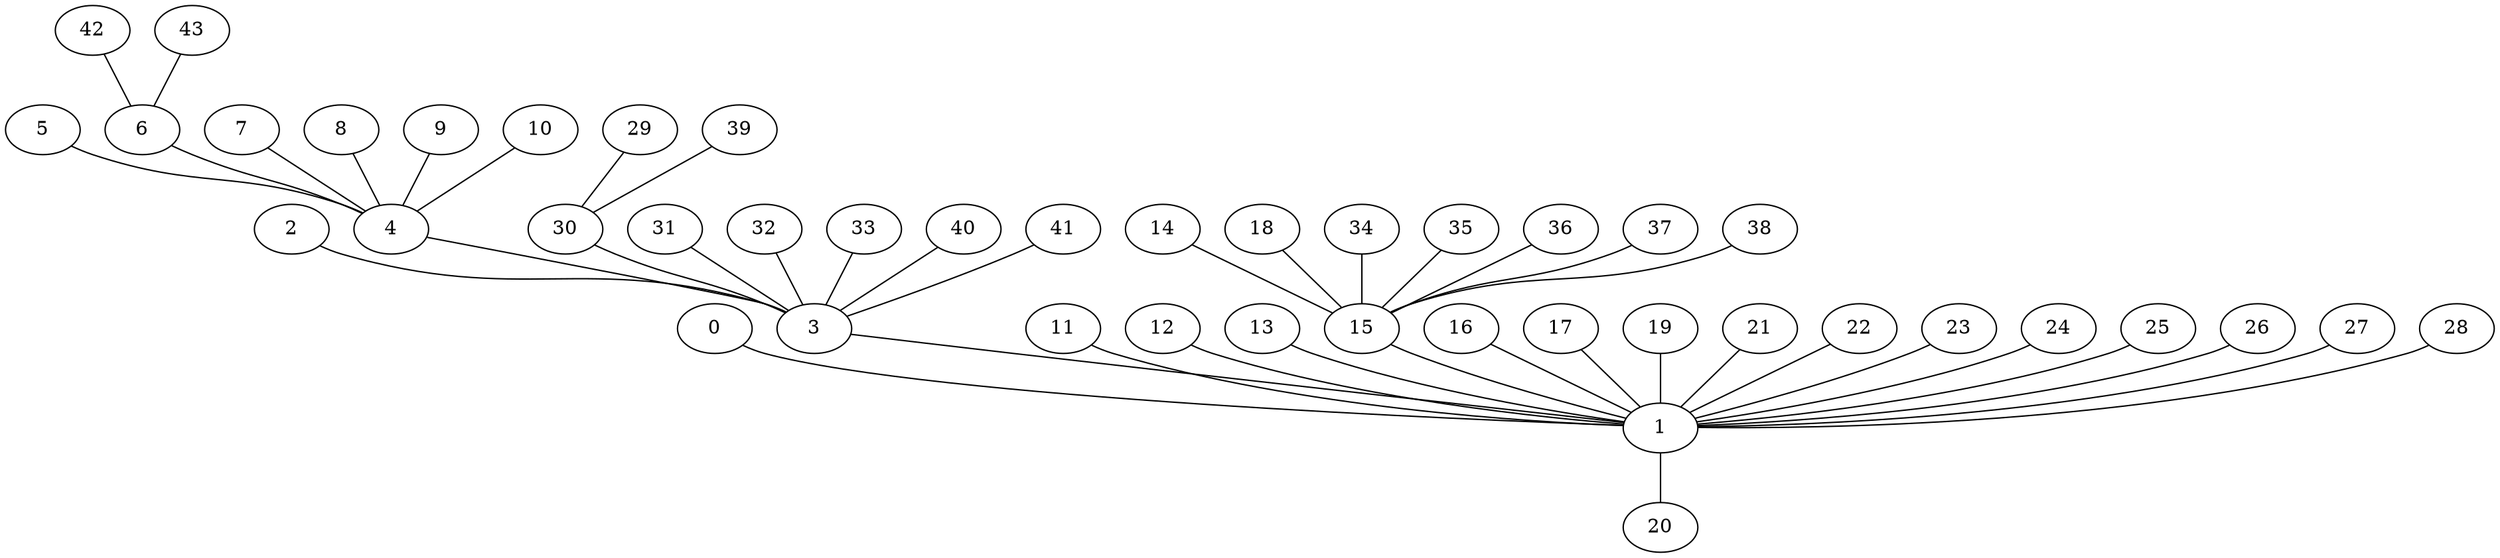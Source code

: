 strict graph G {
0 -- 1
1 -- 20
2 -- 3
3 -- 1
4 -- 3
5 -- 4
6 -- 4
7 -- 4
8 -- 4
9 -- 4
10 -- 4
11 -- 1
12 -- 1
13 -- 1
14 -- 15
15 -- 1
16 -- 1
17 -- 1
18 -- 15
19 -- 1
21 -- 1
22 -- 1
23 -- 1
24 -- 1
25 -- 1
26 -- 1
27 -- 1
28 -- 1
29 -- 30
30 -- 3
31 -- 3
32 -- 3
33 -- 3
34 -- 15
35 -- 15
36 -- 15
37 -- 15
38 -- 15
39 -- 30
40 -- 3
41 -- 3
42 -- 6
43 -- 6

}
